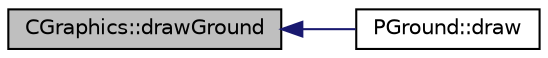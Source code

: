 digraph "CGraphics::drawGround"
{
 // INTERACTIVE_SVG=YES
  edge [fontname="Helvetica",fontsize="10",labelfontname="Helvetica",labelfontsize="10"];
  node [fontname="Helvetica",fontsize="10",shape=record];
  rankdir="LR";
  Node1 [label="CGraphics::drawGround",height=0.2,width=0.4,color="black", fillcolor="grey75", style="filled", fontcolor="black"];
  Node1 -> Node2 [dir="back",color="midnightblue",fontsize="10",style="solid",fontname="Helvetica"];
  Node2 [label="PGround::draw",height=0.2,width=0.4,color="black", fillcolor="white", style="filled",URL="$da/d63/class_p_ground.html#a6d9d4a949b8e0079b10e72b6cd12328b"];
}
